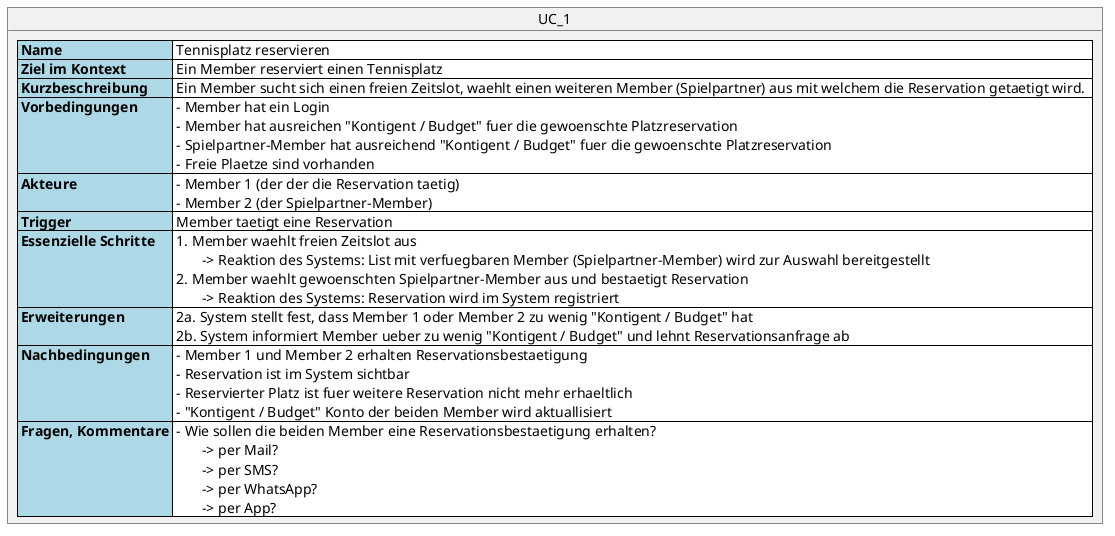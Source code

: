 @startuml
object UC_1 {
<#lightblue,#black>|= Name |<#white> Tennisplatz reservieren |
<#lightblue,#black>|= Ziel im Kontext |<#white> Ein Member reserviert einen Tennisplatz |
<#lightblue,#black>|= Kurzbeschreibung |<#white> Ein Member sucht sich einen freien Zeitslot, waehlt einen weiteren Member (Spielpartner) aus mit welchem die Reservation getaetigt wird.  |
<#lightblue,#black>|= Vorbedingungen |<#white> - Member hat ein Login\n - Member hat ausreichen "Kontigent / Budget" fuer die gewoenschte Platzreservation\n - Spielpartner-Member hat ausreichend "Kontigent / Budget" fuer die gewoenschte Platzreservation\n - Freie Plaetze sind vorhanden  |
<#lightblue,#black>|= Akteure |<#white> - Member 1 (der der die Reservation taetig)\n - Member 2 (der Spielpartner-Member) |
<#lightblue,#black>|= Trigger |<#white> Member taetigt eine Reservation  |
<#lightblue,#black>|= Essenzielle Schritte |<#white> 1. Member waehlt freien Zeitslot aus\n\t-> Reaktion des Systems: List mit verfuegbaren Member (Spielpartner-Member) wird zur Auswahl bereitgestellt\n 2. Member waehlt gewoenschten Spielpartner-Member aus und bestaetigt Reservation\n\t-> Reaktion des Systems: Reservation wird im System registriert  |
<#lightblue,#black>|= Erweiterungen |<#white> 2a. System stellt fest, dass Member 1 oder Member 2 zu wenig "Kontigent / Budget" hat\n 2b. System informiert Member ueber zu wenig "Kontigent / Budget" und lehnt Reservationsanfrage ab |
<#lightblue,#black>|= Nachbedingungen |<#white> - Member 1 und Member 2 erhalten Reservationsbestaetigung\n - Reservation ist im System sichtbar\n - Reservierter Platz ist fuer weitere Reservation nicht mehr erhaeltlich\n - "Kontigent / Budget" Konto der beiden Member wird aktuallisiert |
<#lightblue,#black>|= Fragen, Kommentare |<#with> - Wie sollen die beiden Member eine Reservationsbestaetigung erhalten?\n\t-> per Mail?\n\t-> per SMS?\n\t-> per WhatsApp?\n\t-> per App? |
}

@enduml